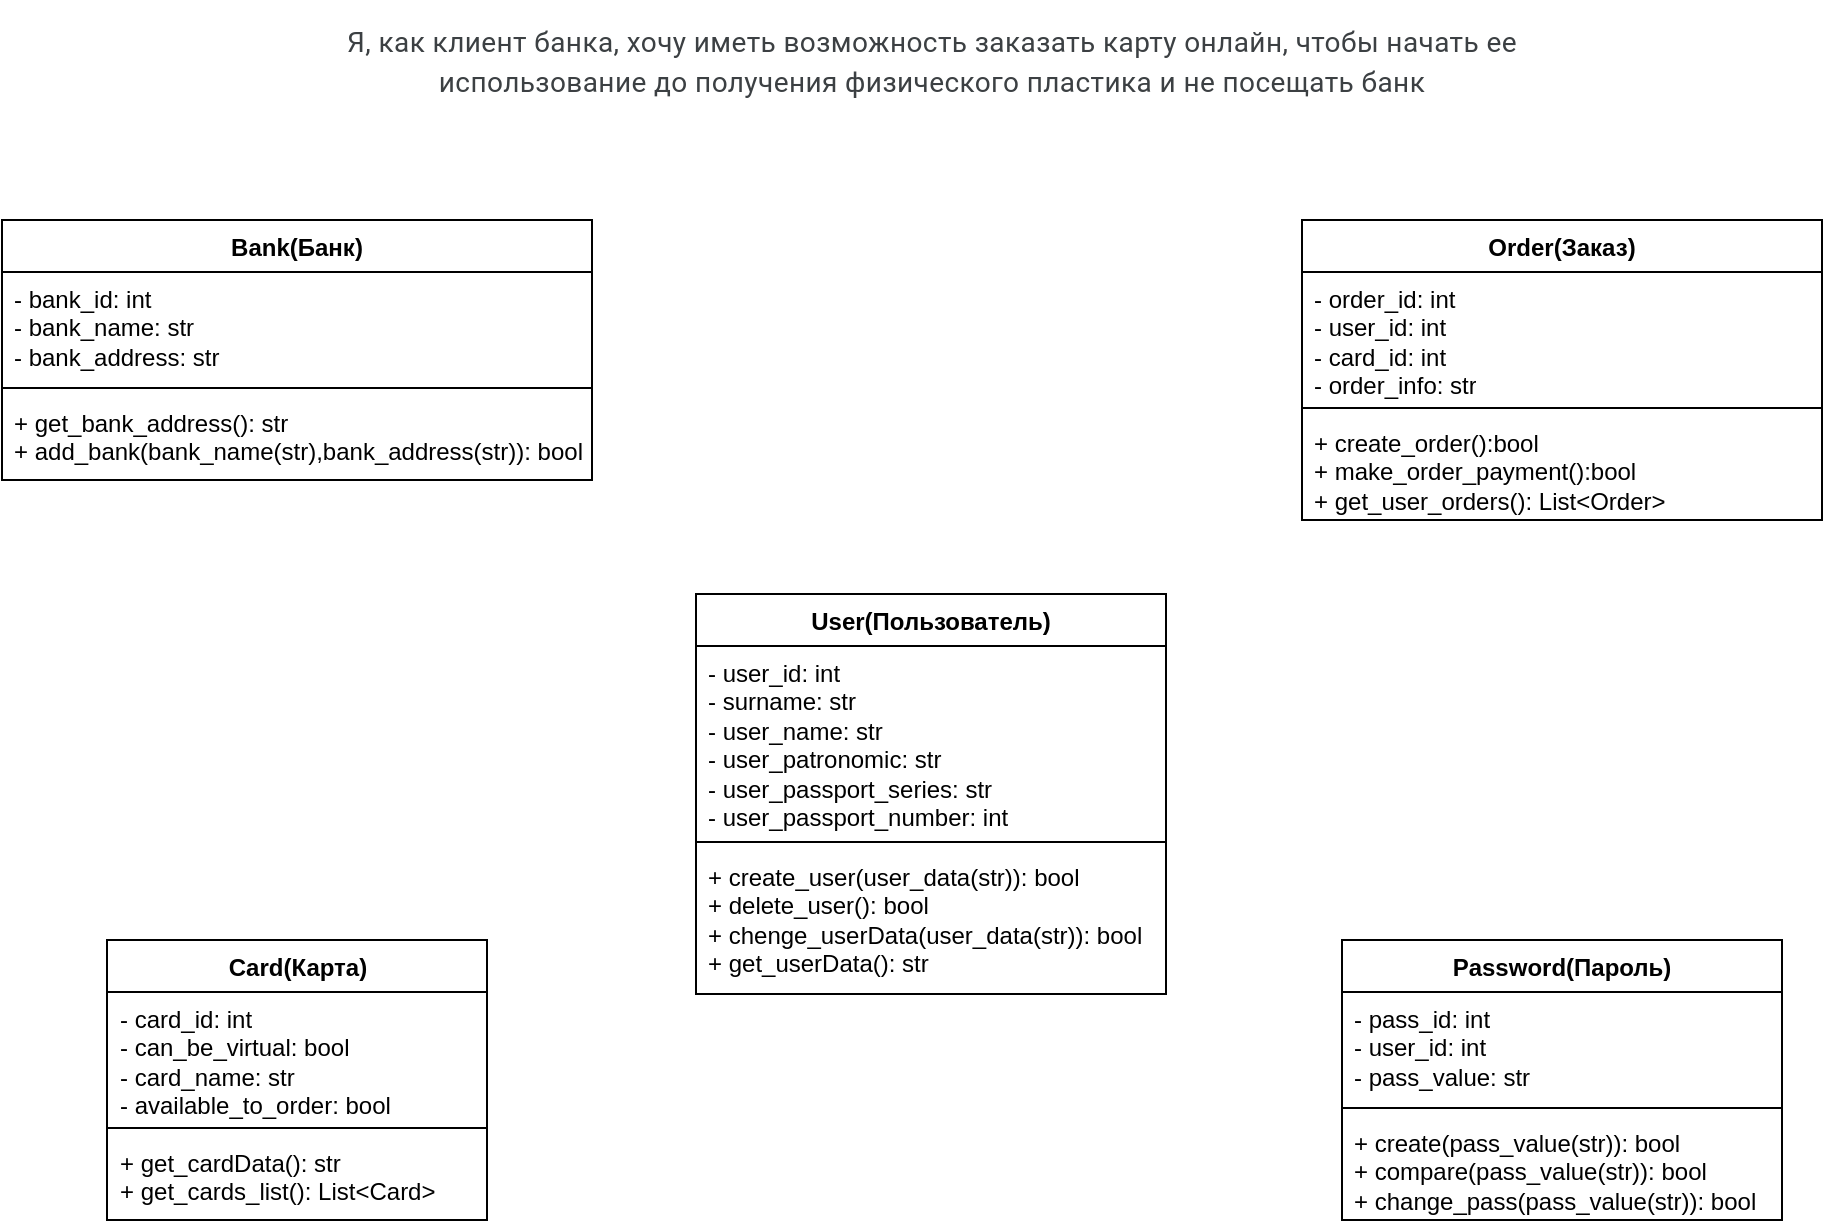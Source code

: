<mxfile version="24.7.16">
  <diagram name="Страница — 1" id="oWEAXiVYpIXNm-SCZ6Gq">
    <mxGraphModel dx="1465" dy="833" grid="1" gridSize="10" guides="1" tooltips="1" connect="1" arrows="1" fold="1" page="1" pageScale="1" pageWidth="1169" pageHeight="827" background="#ffffff" math="0" shadow="0">
      <root>
        <mxCell id="0" />
        <mxCell id="1" parent="0" />
        <mxCell id="5KWUzpnhzCbyEWzDL-p4-1" value="&lt;span style=&quot;color: rgb(60, 64, 67); font-family: Roboto, Arial, sans-serif; font-size: 14px; letter-spacing: 0.2px; text-align: left;&quot;&gt;Я, как клиент банка, хочу иметь возможность заказать карту онлайн, чтобы начать ее использование до получения физического пластика и не посещать банк&lt;/span&gt;" style="text;html=1;align=center;verticalAlign=middle;whiteSpace=wrap;rounded=0;fontSize=16;" vertex="1" parent="1">
          <mxGeometry x="255" y="30" width="660" height="60" as="geometry" />
        </mxCell>
        <mxCell id="5KWUzpnhzCbyEWzDL-p4-3" value="Bank(Банк)" style="swimlane;fontStyle=1;align=center;verticalAlign=top;childLayout=stackLayout;horizontal=1;startSize=26;horizontalStack=0;resizeParent=1;resizeParentMax=0;resizeLast=0;collapsible=1;marginBottom=0;whiteSpace=wrap;html=1;" vertex="1" parent="1">
          <mxGeometry x="120" y="140" width="295" height="130" as="geometry">
            <mxRectangle x="255" y="150" width="100" height="30" as="alternateBounds" />
          </mxGeometry>
        </mxCell>
        <mxCell id="5KWUzpnhzCbyEWzDL-p4-4" value="- bank_id: int&lt;div&gt;- bank_name: str&lt;/div&gt;&lt;div&gt;- bank_address: str&lt;/div&gt;" style="text;strokeColor=none;fillColor=none;align=left;verticalAlign=top;spacingLeft=4;spacingRight=4;overflow=hidden;rotatable=0;points=[[0,0.5],[1,0.5]];portConstraint=eastwest;whiteSpace=wrap;html=1;" vertex="1" parent="5KWUzpnhzCbyEWzDL-p4-3">
          <mxGeometry y="26" width="295" height="54" as="geometry" />
        </mxCell>
        <mxCell id="5KWUzpnhzCbyEWzDL-p4-5" value="" style="line;strokeWidth=1;fillColor=none;align=left;verticalAlign=middle;spacingTop=-1;spacingLeft=3;spacingRight=3;rotatable=0;labelPosition=right;points=[];portConstraint=eastwest;strokeColor=inherit;" vertex="1" parent="5KWUzpnhzCbyEWzDL-p4-3">
          <mxGeometry y="80" width="295" height="8" as="geometry" />
        </mxCell>
        <mxCell id="5KWUzpnhzCbyEWzDL-p4-6" value="+ get_bank_address(): str&lt;div&gt;+ add_bank(bank_name(str),bank_address(str)): bool&lt;/div&gt;" style="text;strokeColor=none;fillColor=none;align=left;verticalAlign=top;spacingLeft=4;spacingRight=4;overflow=hidden;rotatable=0;points=[[0,0.5],[1,0.5]];portConstraint=eastwest;whiteSpace=wrap;html=1;" vertex="1" parent="5KWUzpnhzCbyEWzDL-p4-3">
          <mxGeometry y="88" width="295" height="42" as="geometry" />
        </mxCell>
        <mxCell id="5KWUzpnhzCbyEWzDL-p4-7" value="Card(Карта)" style="swimlane;fontStyle=1;align=center;verticalAlign=top;childLayout=stackLayout;horizontal=1;startSize=26;horizontalStack=0;resizeParent=1;resizeParentMax=0;resizeLast=0;collapsible=1;marginBottom=0;whiteSpace=wrap;html=1;" vertex="1" parent="1">
          <mxGeometry x="172.5" y="500" width="190" height="140" as="geometry" />
        </mxCell>
        <mxCell id="5KWUzpnhzCbyEWzDL-p4-8" value="- card_id: int&lt;div&gt;- can_be_virtual: bool&lt;/div&gt;&lt;div&gt;- card_name: str&lt;/div&gt;&lt;div&gt;- available_to_order: bool&lt;/div&gt;" style="text;strokeColor=none;fillColor=none;align=left;verticalAlign=top;spacingLeft=4;spacingRight=4;overflow=hidden;rotatable=0;points=[[0,0.5],[1,0.5]];portConstraint=eastwest;whiteSpace=wrap;html=1;" vertex="1" parent="5KWUzpnhzCbyEWzDL-p4-7">
          <mxGeometry y="26" width="190" height="64" as="geometry" />
        </mxCell>
        <mxCell id="5KWUzpnhzCbyEWzDL-p4-9" value="" style="line;strokeWidth=1;fillColor=none;align=left;verticalAlign=middle;spacingTop=-1;spacingLeft=3;spacingRight=3;rotatable=0;labelPosition=right;points=[];portConstraint=eastwest;strokeColor=inherit;" vertex="1" parent="5KWUzpnhzCbyEWzDL-p4-7">
          <mxGeometry y="90" width="190" height="8" as="geometry" />
        </mxCell>
        <mxCell id="5KWUzpnhzCbyEWzDL-p4-10" value="+ get_cardData(): str&lt;div&gt;+ get_cards_list(): List&amp;lt;Card&amp;gt;&lt;/div&gt;" style="text;strokeColor=none;fillColor=none;align=left;verticalAlign=top;spacingLeft=4;spacingRight=4;overflow=hidden;rotatable=0;points=[[0,0.5],[1,0.5]];portConstraint=eastwest;whiteSpace=wrap;html=1;" vertex="1" parent="5KWUzpnhzCbyEWzDL-p4-7">
          <mxGeometry y="98" width="190" height="42" as="geometry" />
        </mxCell>
        <mxCell id="5KWUzpnhzCbyEWzDL-p4-11" value="User(Пользователь)" style="swimlane;fontStyle=1;align=center;verticalAlign=top;childLayout=stackLayout;horizontal=1;startSize=26;horizontalStack=0;resizeParent=1;resizeParentMax=0;resizeLast=0;collapsible=1;marginBottom=0;whiteSpace=wrap;html=1;" vertex="1" parent="1">
          <mxGeometry x="467" y="327" width="235" height="200" as="geometry" />
        </mxCell>
        <mxCell id="5KWUzpnhzCbyEWzDL-p4-12" value="- user_id: int&lt;div&gt;- surname: str&lt;/div&gt;&lt;div&gt;- user_name: str&lt;/div&gt;&lt;div&gt;- user_patronomic: str&lt;/div&gt;&lt;div&gt;- user_passport_series: str&lt;/div&gt;&lt;div&gt;- user_passport_number: int&lt;/div&gt;" style="text;strokeColor=none;fillColor=none;align=left;verticalAlign=top;spacingLeft=4;spacingRight=4;overflow=hidden;rotatable=0;points=[[0,0.5],[1,0.5]];portConstraint=eastwest;whiteSpace=wrap;html=1;" vertex="1" parent="5KWUzpnhzCbyEWzDL-p4-11">
          <mxGeometry y="26" width="235" height="94" as="geometry" />
        </mxCell>
        <mxCell id="5KWUzpnhzCbyEWzDL-p4-13" value="" style="line;strokeWidth=1;fillColor=none;align=left;verticalAlign=middle;spacingTop=-1;spacingLeft=3;spacingRight=3;rotatable=0;labelPosition=right;points=[];portConstraint=eastwest;strokeColor=inherit;" vertex="1" parent="5KWUzpnhzCbyEWzDL-p4-11">
          <mxGeometry y="120" width="235" height="8" as="geometry" />
        </mxCell>
        <mxCell id="5KWUzpnhzCbyEWzDL-p4-14" value="+ create_user(user_data(str)): bool&lt;div&gt;+ delete_user(): bool&lt;/div&gt;&lt;div&gt;+ chenge_userData(user_data(str)): bool&lt;/div&gt;&lt;div&gt;+ get_userData(): str&lt;/div&gt;" style="text;strokeColor=none;fillColor=none;align=left;verticalAlign=top;spacingLeft=4;spacingRight=4;overflow=hidden;rotatable=0;points=[[0,0.5],[1,0.5]];portConstraint=eastwest;whiteSpace=wrap;html=1;" vertex="1" parent="5KWUzpnhzCbyEWzDL-p4-11">
          <mxGeometry y="128" width="235" height="72" as="geometry" />
        </mxCell>
        <mxCell id="5KWUzpnhzCbyEWzDL-p4-15" value="Password(Пароль)" style="swimlane;fontStyle=1;align=center;verticalAlign=top;childLayout=stackLayout;horizontal=1;startSize=26;horizontalStack=0;resizeParent=1;resizeParentMax=0;resizeLast=0;collapsible=1;marginBottom=0;whiteSpace=wrap;html=1;" vertex="1" parent="1">
          <mxGeometry x="790" y="500" width="220" height="140" as="geometry" />
        </mxCell>
        <mxCell id="5KWUzpnhzCbyEWzDL-p4-16" value="- pass_id: int&lt;div&gt;- user_id: int&lt;/div&gt;&lt;div&gt;- pass_value: str&lt;/div&gt;" style="text;strokeColor=none;fillColor=none;align=left;verticalAlign=top;spacingLeft=4;spacingRight=4;overflow=hidden;rotatable=0;points=[[0,0.5],[1,0.5]];portConstraint=eastwest;whiteSpace=wrap;html=1;" vertex="1" parent="5KWUzpnhzCbyEWzDL-p4-15">
          <mxGeometry y="26" width="220" height="54" as="geometry" />
        </mxCell>
        <mxCell id="5KWUzpnhzCbyEWzDL-p4-17" value="" style="line;strokeWidth=1;fillColor=none;align=left;verticalAlign=middle;spacingTop=-1;spacingLeft=3;spacingRight=3;rotatable=0;labelPosition=right;points=[];portConstraint=eastwest;strokeColor=inherit;" vertex="1" parent="5KWUzpnhzCbyEWzDL-p4-15">
          <mxGeometry y="80" width="220" height="8" as="geometry" />
        </mxCell>
        <mxCell id="5KWUzpnhzCbyEWzDL-p4-18" value="+ create(pass_value(str)): bool&lt;div&gt;+ compare(pass_value(str)): bool&lt;/div&gt;&lt;div&gt;+ change_pass(pass_value(str)): bool&lt;/div&gt;" style="text;strokeColor=none;fillColor=none;align=left;verticalAlign=top;spacingLeft=4;spacingRight=4;overflow=hidden;rotatable=0;points=[[0,0.5],[1,0.5]];portConstraint=eastwest;whiteSpace=wrap;html=1;" vertex="1" parent="5KWUzpnhzCbyEWzDL-p4-15">
          <mxGeometry y="88" width="220" height="52" as="geometry" />
        </mxCell>
        <mxCell id="5KWUzpnhzCbyEWzDL-p4-19" value="Order(Заказ)" style="swimlane;fontStyle=1;align=center;verticalAlign=top;childLayout=stackLayout;horizontal=1;startSize=26;horizontalStack=0;resizeParent=1;resizeParentMax=0;resizeLast=0;collapsible=1;marginBottom=0;whiteSpace=wrap;html=1;" vertex="1" parent="1">
          <mxGeometry x="770" y="140" width="260" height="150" as="geometry" />
        </mxCell>
        <mxCell id="5KWUzpnhzCbyEWzDL-p4-20" value="- order_id: int&lt;div&gt;- user_id: int&lt;/div&gt;&lt;div&gt;- card_id: int&lt;/div&gt;&lt;div&gt;- order_info: str&lt;/div&gt;" style="text;strokeColor=none;fillColor=none;align=left;verticalAlign=top;spacingLeft=4;spacingRight=4;overflow=hidden;rotatable=0;points=[[0,0.5],[1,0.5]];portConstraint=eastwest;whiteSpace=wrap;html=1;" vertex="1" parent="5KWUzpnhzCbyEWzDL-p4-19">
          <mxGeometry y="26" width="260" height="64" as="geometry" />
        </mxCell>
        <mxCell id="5KWUzpnhzCbyEWzDL-p4-21" value="" style="line;strokeWidth=1;fillColor=none;align=left;verticalAlign=middle;spacingTop=-1;spacingLeft=3;spacingRight=3;rotatable=0;labelPosition=right;points=[];portConstraint=eastwest;strokeColor=inherit;" vertex="1" parent="5KWUzpnhzCbyEWzDL-p4-19">
          <mxGeometry y="90" width="260" height="8" as="geometry" />
        </mxCell>
        <mxCell id="5KWUzpnhzCbyEWzDL-p4-22" value="+ create_order():bool&lt;div&gt;+ make_order_payment():bool&lt;/div&gt;&lt;div&gt;+ get_user_orders(): List&amp;lt;Order&amp;gt;&lt;/div&gt;" style="text;strokeColor=none;fillColor=none;align=left;verticalAlign=top;spacingLeft=4;spacingRight=4;overflow=hidden;rotatable=0;points=[[0,0.5],[1,0.5]];portConstraint=eastwest;whiteSpace=wrap;html=1;" vertex="1" parent="5KWUzpnhzCbyEWzDL-p4-19">
          <mxGeometry y="98" width="260" height="52" as="geometry" />
        </mxCell>
      </root>
    </mxGraphModel>
  </diagram>
</mxfile>

